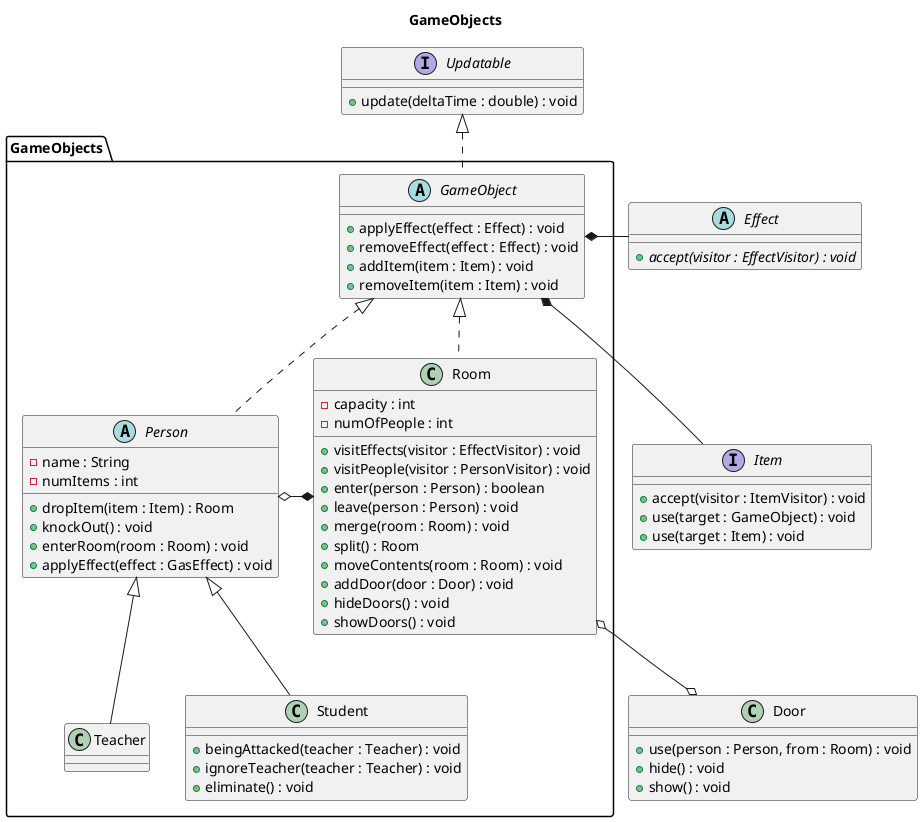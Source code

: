 @startuml game-objects

title GameObjects
' left to right direction
package GameObjects {
	abstract GameObject {
		+ applyEffect(effect : Effect) : void
		+ removeEffect(effect : Effect) : void
		+ addItem(item : Item) : void
		+ removeItem(item : Item) : void
	}

	abstract Person {
		- name : String
		- numItems : int
		+ dropItem(item : Item) : Room
		+ knockOut() : void
		+ enterRoom(room : Room) : void
		+ applyEffect(effect : GasEffect) : void
	}

	class Student {
		+ beingAttacked(teacher : Teacher) : void
		+ ignoreTeacher(teacher : Teacher) : void
		+ eliminate() : void
	}
	class Teacher

	class Room {
		- capacity : int
		- numOfPeople : int
		+ visitEffects(visitor : EffectVisitor) : void
		+ visitPeople(visitor : PersonVisitor) : void
		+ enter(person : Person) : boolean
		+ leave(person : Person) : void
		+ merge(room : Room) : void
		+ split() : Room
		+ moveContents(room : Room) : void
		+ addDoor(door : Door) : void
		+ hideDoors() : void
		+ showDoors() : void
	}
}

interface Updatable {
	+ update(deltaTime : double) : void
}
interface Item {
	+ accept(visitor : ItemVisitor) : void
	+ use(target : GameObject) : void
	+ use(target : Item) : void
}
abstract Effect {
	{abstract} + accept(visitor : EffectVisitor) : void
}

class Door {
	+ use(person : Person, from : Room) : void
	+ hide() : void
	+ show() : void
}

Updatable <|.- GameObject
GameObject <|.- Person
GameObject <|.- Room
Person <|-- Teacher
Person <|-- Student


GameObject *- Effect
GameObject *-- Item

Room *-o Person
Room o--o Door

@enduml